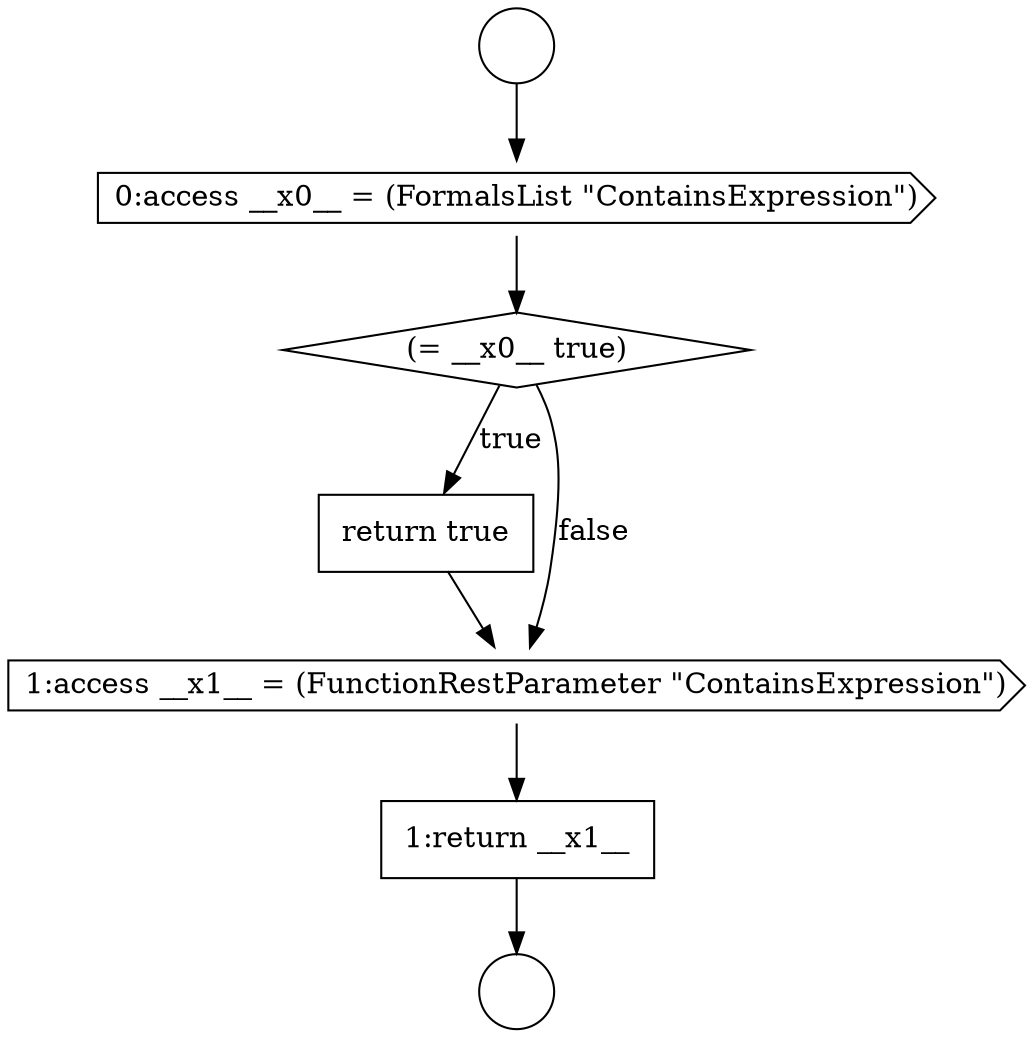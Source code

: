 digraph {
  node7633 [shape=none, margin=0, label=<<font color="black">
    <table border="0" cellborder="1" cellspacing="0" cellpadding="10">
      <tr><td align="left">return true</td></tr>
    </table>
  </font>> color="black" fillcolor="white" style=filled]
  node7632 [shape=diamond, label=<<font color="black">(= __x0__ true)</font>> color="black" fillcolor="white" style=filled]
  node7630 [shape=circle label=" " color="black" fillcolor="white" style=filled]
  node7635 [shape=none, margin=0, label=<<font color="black">
    <table border="0" cellborder="1" cellspacing="0" cellpadding="10">
      <tr><td align="left">1:return __x1__</td></tr>
    </table>
  </font>> color="black" fillcolor="white" style=filled]
  node7634 [shape=cds, label=<<font color="black">1:access __x1__ = (FunctionRestParameter &quot;ContainsExpression&quot;)</font>> color="black" fillcolor="white" style=filled]
  node7631 [shape=cds, label=<<font color="black">0:access __x0__ = (FormalsList &quot;ContainsExpression&quot;)</font>> color="black" fillcolor="white" style=filled]
  node7629 [shape=circle label=" " color="black" fillcolor="white" style=filled]
  node7631 -> node7632 [ color="black"]
  node7629 -> node7631 [ color="black"]
  node7632 -> node7633 [label=<<font color="black">true</font>> color="black"]
  node7632 -> node7634 [label=<<font color="black">false</font>> color="black"]
  node7633 -> node7634 [ color="black"]
  node7634 -> node7635 [ color="black"]
  node7635 -> node7630 [ color="black"]
}
